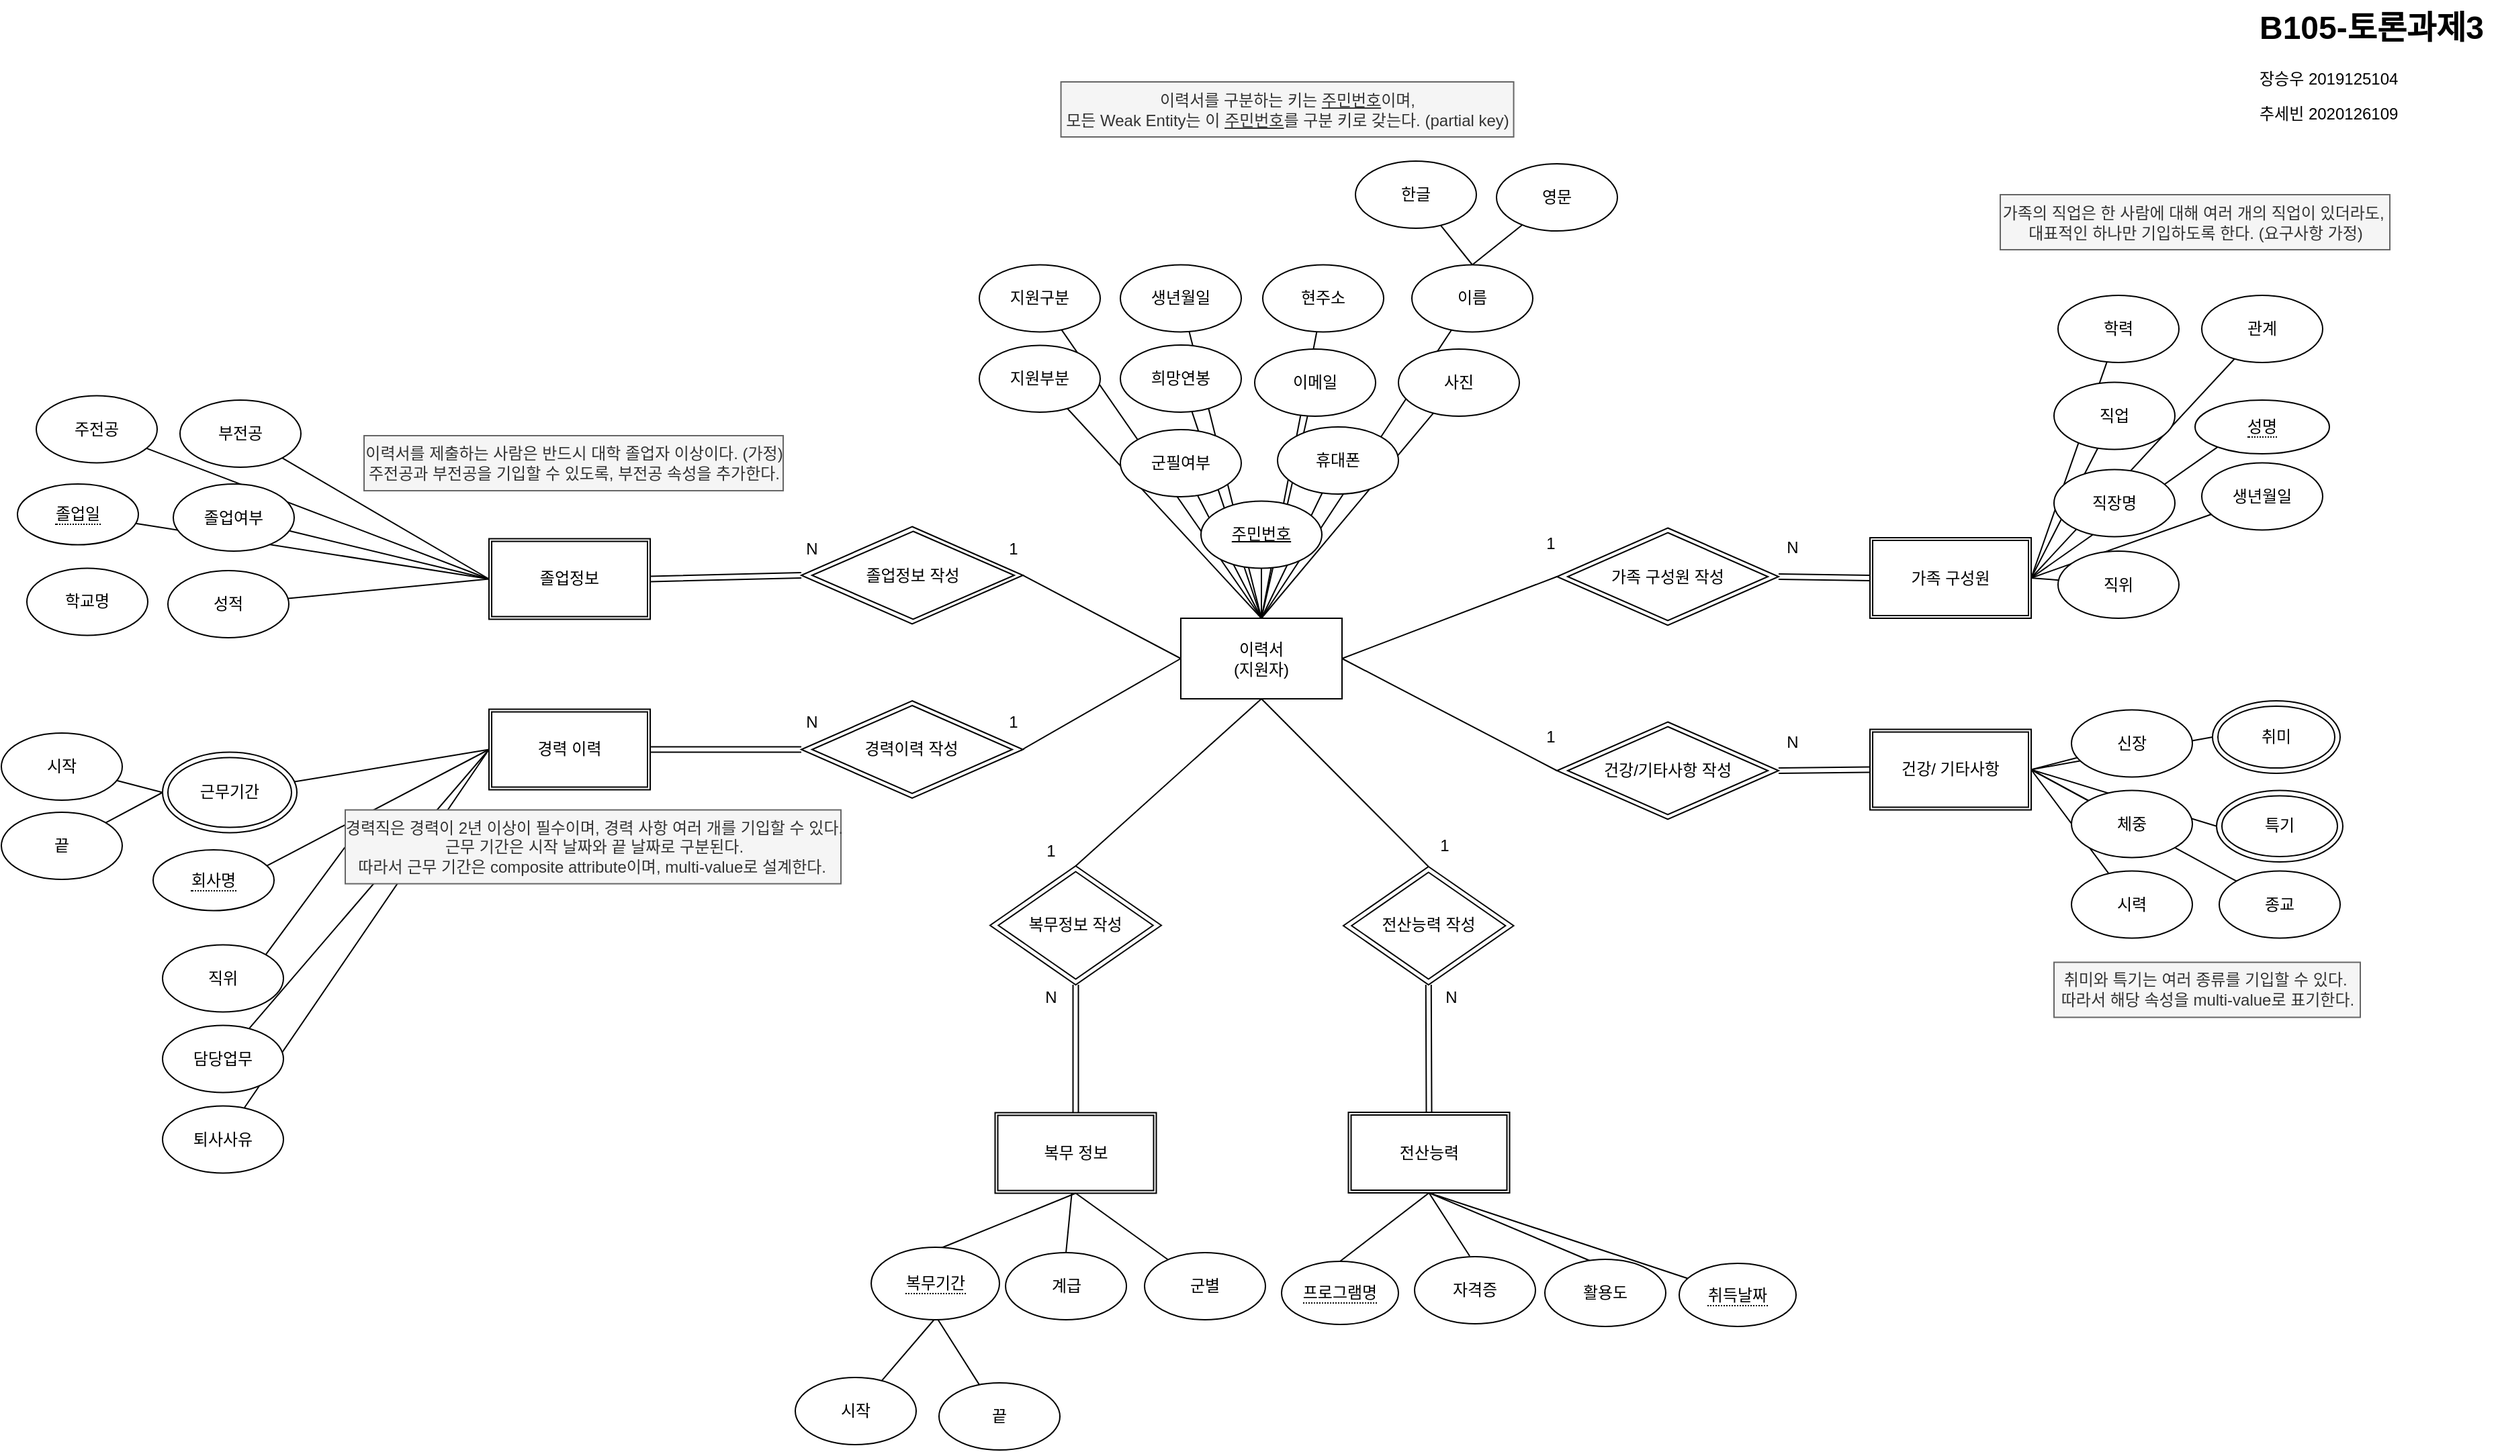 <mxfile version="24.3.0" type="github">
  <diagram name="페이지-1" id="L_vcG8KL9gikt4Iytg5y">
    <mxGraphModel dx="2149" dy="1520" grid="0" gridSize="10" guides="1" tooltips="1" connect="1" arrows="1" fold="1" page="1" pageScale="1" pageWidth="1920" pageHeight="1200" math="0" shadow="0">
      <root>
        <mxCell id="0" />
        <mxCell id="1" parent="0" />
        <mxCell id="MvHDDjJnXvS4SuCY-XFk-155" style="rounded=0;orthogonalLoop=1;jettySize=auto;html=1;entryX=0;entryY=0.5;entryDx=0;entryDy=0;endArrow=none;endFill=0;" parent="1" source="MvHDDjJnXvS4SuCY-XFk-154" target="MvHDDjJnXvS4SuCY-XFk-62" edge="1">
          <mxGeometry relative="1" as="geometry" />
        </mxCell>
        <mxCell id="MvHDDjJnXvS4SuCY-XFk-144" style="rounded=0;orthogonalLoop=1;jettySize=auto;html=1;entryX=0;entryY=0.5;entryDx=0;entryDy=0;endArrow=none;endFill=0;" parent="1" target="MvHDDjJnXvS4SuCY-XFk-96" edge="1">
          <mxGeometry relative="1" as="geometry">
            <mxPoint x="209" y="846" as="sourcePoint" />
          </mxGeometry>
        </mxCell>
        <mxCell id="MvHDDjJnXvS4SuCY-XFk-143" style="rounded=0;orthogonalLoop=1;jettySize=auto;html=1;entryX=0;entryY=0.5;entryDx=0;entryDy=0;endArrow=none;endFill=0;" parent="1" source="MvHDDjJnXvS4SuCY-XFk-8" target="MvHDDjJnXvS4SuCY-XFk-96" edge="1">
          <mxGeometry relative="1" as="geometry" />
        </mxCell>
        <mxCell id="MvHDDjJnXvS4SuCY-XFk-129" style="rounded=0;orthogonalLoop=1;jettySize=auto;html=1;entryX=1;entryY=0.5;entryDx=0;entryDy=0;endArrow=none;endFill=0;" parent="1" source="MvHDDjJnXvS4SuCY-XFk-28" target="MvHDDjJnXvS4SuCY-XFk-95" edge="1">
          <mxGeometry relative="1" as="geometry" />
        </mxCell>
        <mxCell id="MvHDDjJnXvS4SuCY-XFk-128" style="rounded=0;orthogonalLoop=1;jettySize=auto;html=1;entryX=1;entryY=0.5;entryDx=0;entryDy=0;endArrow=none;endFill=0;" parent="1" source="MvHDDjJnXvS4SuCY-XFk-25" target="MvHDDjJnXvS4SuCY-XFk-95" edge="1">
          <mxGeometry relative="1" as="geometry" />
        </mxCell>
        <mxCell id="MvHDDjJnXvS4SuCY-XFk-127" style="rounded=0;orthogonalLoop=1;jettySize=auto;html=1;entryX=1;entryY=0.5;entryDx=0;entryDy=0;endArrow=none;endFill=0;exitX=0;exitY=0.5;exitDx=0;exitDy=0;" parent="1" source="MvHDDjJnXvS4SuCY-XFk-164" target="MvHDDjJnXvS4SuCY-XFk-95" edge="1">
          <mxGeometry relative="1" as="geometry">
            <mxPoint x="1682.064" y="625.683" as="sourcePoint" />
          </mxGeometry>
        </mxCell>
        <mxCell id="MvHDDjJnXvS4SuCY-XFk-125" style="rounded=0;orthogonalLoop=1;jettySize=auto;html=1;entryX=1;entryY=0.5;entryDx=0;entryDy=0;endArrow=none;endFill=0;exitX=0;exitY=0.5;exitDx=0;exitDy=0;" parent="1" source="MvHDDjJnXvS4SuCY-XFk-163" target="MvHDDjJnXvS4SuCY-XFk-95" edge="1">
          <mxGeometry relative="1" as="geometry">
            <mxPoint x="1680.155" y="575.629" as="sourcePoint" />
          </mxGeometry>
        </mxCell>
        <mxCell id="MvHDDjJnXvS4SuCY-XFk-114" style="rounded=0;orthogonalLoop=1;jettySize=auto;html=1;endArrow=none;endFill=0;entryX=0.5;entryY=0;entryDx=0;entryDy=0;" parent="1" source="MvHDDjJnXvS4SuCY-XFk-112" target="MvHDDjJnXvS4SuCY-XFk-36" edge="1">
          <mxGeometry relative="1" as="geometry" />
        </mxCell>
        <mxCell id="MvHDDjJnXvS4SuCY-XFk-111" style="rounded=0;orthogonalLoop=1;jettySize=auto;html=1;endArrow=none;endFill=0;entryX=0.5;entryY=0;entryDx=0;entryDy=0;" parent="1" source="MvHDDjJnXvS4SuCY-XFk-49" target="MvHDDjJnXvS4SuCY-XFk-36" edge="1">
          <mxGeometry relative="1" as="geometry" />
        </mxCell>
        <mxCell id="MvHDDjJnXvS4SuCY-XFk-107" style="rounded=0;orthogonalLoop=1;jettySize=auto;html=1;endArrow=none;endFill=0;entryX=0.5;entryY=0;entryDx=0;entryDy=0;" parent="1" source="MvHDDjJnXvS4SuCY-XFk-48" target="MvHDDjJnXvS4SuCY-XFk-36" edge="1">
          <mxGeometry relative="1" as="geometry" />
        </mxCell>
        <mxCell id="MvHDDjJnXvS4SuCY-XFk-105" style="rounded=0;orthogonalLoop=1;jettySize=auto;html=1;endArrow=none;endFill=0;entryX=0.5;entryY=0;entryDx=0;entryDy=0;" parent="1" source="MvHDDjJnXvS4SuCY-XFk-51" target="MvHDDjJnXvS4SuCY-XFk-36" edge="1">
          <mxGeometry relative="1" as="geometry" />
        </mxCell>
        <mxCell id="MvHDDjJnXvS4SuCY-XFk-106" style="rounded=0;orthogonalLoop=1;jettySize=auto;html=1;endArrow=none;endFill=0;entryX=0.5;entryY=0;entryDx=0;entryDy=0;" parent="1" source="MvHDDjJnXvS4SuCY-XFk-50" target="MvHDDjJnXvS4SuCY-XFk-36" edge="1">
          <mxGeometry relative="1" as="geometry" />
        </mxCell>
        <mxCell id="MvHDDjJnXvS4SuCY-XFk-153" style="rounded=0;orthogonalLoop=1;jettySize=auto;html=1;endArrow=none;endFill=0;entryX=0;entryY=0.5;entryDx=0;entryDy=0;" parent="1" source="MVM_0A_3zeXtJ8cy_gll-24" target="MvHDDjJnXvS4SuCY-XFk-62" edge="1">
          <mxGeometry relative="1" as="geometry" />
        </mxCell>
        <mxCell id="MvHDDjJnXvS4SuCY-XFk-2" value="학교명" style="ellipse;whiteSpace=wrap;html=1;" parent="1" vertex="1">
          <mxGeometry x="47" y="444.25" width="90" height="50" as="geometry" />
        </mxCell>
        <mxCell id="MvHDDjJnXvS4SuCY-XFk-151" style="rounded=0;orthogonalLoop=1;jettySize=auto;html=1;entryX=0;entryY=0.5;entryDx=0;entryDy=0;endArrow=none;endFill=0;" parent="1" source="MvHDDjJnXvS4SuCY-XFk-3" target="MvHDDjJnXvS4SuCY-XFk-62" edge="1">
          <mxGeometry relative="1" as="geometry" />
        </mxCell>
        <mxCell id="MvHDDjJnXvS4SuCY-XFk-3" value="부전공" style="ellipse;whiteSpace=wrap;html=1;" parent="1" vertex="1">
          <mxGeometry x="161" y="319" width="90" height="50" as="geometry" />
        </mxCell>
        <mxCell id="MvHDDjJnXvS4SuCY-XFk-150" style="rounded=0;orthogonalLoop=1;jettySize=auto;html=1;entryX=0;entryY=0.5;entryDx=0;entryDy=0;endArrow=none;endFill=0;" parent="1" source="MvHDDjJnXvS4SuCY-XFk-4" target="MvHDDjJnXvS4SuCY-XFk-62" edge="1">
          <mxGeometry relative="1" as="geometry" />
        </mxCell>
        <mxCell id="MvHDDjJnXvS4SuCY-XFk-4" value="졸업여부" style="ellipse;whiteSpace=wrap;html=1;" parent="1" vertex="1">
          <mxGeometry x="156" y="381.5" width="90" height="50" as="geometry" />
        </mxCell>
        <mxCell id="MvHDDjJnXvS4SuCY-XFk-149" style="rounded=0;orthogonalLoop=1;jettySize=auto;html=1;entryX=0;entryY=0.5;entryDx=0;entryDy=0;endArrow=none;endFill=0;" parent="1" source="MvHDDjJnXvS4SuCY-XFk-5" target="MvHDDjJnXvS4SuCY-XFk-62" edge="1">
          <mxGeometry relative="1" as="geometry" />
        </mxCell>
        <mxCell id="MvHDDjJnXvS4SuCY-XFk-5" value="성적" style="ellipse;whiteSpace=wrap;html=1;" parent="1" vertex="1">
          <mxGeometry x="152" y="446" width="90" height="50" as="geometry" />
        </mxCell>
        <mxCell id="MvHDDjJnXvS4SuCY-XFk-140" style="rounded=0;orthogonalLoop=1;jettySize=auto;html=1;entryX=0;entryY=0.5;entryDx=0;entryDy=0;endArrow=none;endFill=0;" parent="1" target="MvHDDjJnXvS4SuCY-XFk-96" edge="1">
          <mxGeometry relative="1" as="geometry">
            <mxPoint x="225.742" y="665.85" as="sourcePoint" />
          </mxGeometry>
        </mxCell>
        <mxCell id="MvHDDjJnXvS4SuCY-XFk-7" value="직위" style="ellipse;whiteSpace=wrap;html=1;" parent="1" vertex="1">
          <mxGeometry x="148" y="724.75" width="90" height="50" as="geometry" />
        </mxCell>
        <mxCell id="MvHDDjJnXvS4SuCY-XFk-8" value="담당업무" style="ellipse;whiteSpace=wrap;html=1;" parent="1" vertex="1">
          <mxGeometry x="148" y="784.75" width="90" height="50" as="geometry" />
        </mxCell>
        <mxCell id="MvHDDjJnXvS4SuCY-XFk-9" value="퇴사사유" style="ellipse;whiteSpace=wrap;html=1;" parent="1" vertex="1">
          <mxGeometry x="148" y="844.75" width="90" height="50" as="geometry" />
        </mxCell>
        <mxCell id="MvHDDjJnXvS4SuCY-XFk-145" style="rounded=0;orthogonalLoop=1;jettySize=auto;html=1;entryX=0;entryY=0.5;entryDx=0;entryDy=0;endArrow=none;endFill=0;" parent="1" source="MvHDDjJnXvS4SuCY-XFk-10" target="MvHDDjJnXvS4SuCY-XFk-52" edge="1">
          <mxGeometry relative="1" as="geometry" />
        </mxCell>
        <mxCell id="MvHDDjJnXvS4SuCY-XFk-10" value="시작" style="ellipse;whiteSpace=wrap;html=1;" parent="1" vertex="1">
          <mxGeometry x="28" y="567" width="90" height="50" as="geometry" />
        </mxCell>
        <mxCell id="MvHDDjJnXvS4SuCY-XFk-146" style="rounded=0;orthogonalLoop=1;jettySize=auto;html=1;entryX=0;entryY=0.5;entryDx=0;entryDy=0;endArrow=none;endFill=0;" parent="1" source="MvHDDjJnXvS4SuCY-XFk-11" target="MvHDDjJnXvS4SuCY-XFk-52" edge="1">
          <mxGeometry relative="1" as="geometry" />
        </mxCell>
        <mxCell id="MvHDDjJnXvS4SuCY-XFk-11" value="끝" style="ellipse;whiteSpace=wrap;html=1;" parent="1" vertex="1">
          <mxGeometry x="28" y="626" width="90" height="50" as="geometry" />
        </mxCell>
        <mxCell id="MvHDDjJnXvS4SuCY-XFk-133" style="rounded=0;orthogonalLoop=1;jettySize=auto;html=1;endArrow=none;endFill=0;entryX=0.5;entryY=1;entryDx=0;entryDy=0;" parent="1" source="MvHDDjJnXvS4SuCY-XFk-12" target="MvHDDjJnXvS4SuCY-XFk-34" edge="1">
          <mxGeometry relative="1" as="geometry" />
        </mxCell>
        <mxCell id="MvHDDjJnXvS4SuCY-XFk-12" value="군별" style="ellipse;whiteSpace=wrap;html=1;" parent="1" vertex="1">
          <mxGeometry x="879" y="954" width="90" height="50" as="geometry" />
        </mxCell>
        <mxCell id="MvHDDjJnXvS4SuCY-XFk-134" style="rounded=0;orthogonalLoop=1;jettySize=auto;html=1;endArrow=none;endFill=0;entryX=0.5;entryY=1;entryDx=0;entryDy=0;" parent="1" source="MvHDDjJnXvS4SuCY-XFk-13" edge="1">
          <mxGeometry relative="1" as="geometry">
            <mxPoint x="724" y="1002" as="targetPoint" />
          </mxGeometry>
        </mxCell>
        <mxCell id="MvHDDjJnXvS4SuCY-XFk-13" value="시작" style="ellipse;whiteSpace=wrap;html=1;" parent="1" vertex="1">
          <mxGeometry x="619" y="1047" width="90" height="50" as="geometry" />
        </mxCell>
        <mxCell id="MvHDDjJnXvS4SuCY-XFk-14" value="끝" style="ellipse;whiteSpace=wrap;html=1;" parent="1" vertex="1">
          <mxGeometry x="726" y="1051" width="90" height="50" as="geometry" />
        </mxCell>
        <mxCell id="MvHDDjJnXvS4SuCY-XFk-131" style="rounded=0;orthogonalLoop=1;jettySize=auto;html=1;endArrow=none;endFill=0;exitX=0.5;exitY=0;exitDx=0;exitDy=0;" parent="1" source="MvHDDjJnXvS4SuCY-XFk-15" target="MvHDDjJnXvS4SuCY-XFk-34" edge="1">
          <mxGeometry relative="1" as="geometry" />
        </mxCell>
        <mxCell id="MvHDDjJnXvS4SuCY-XFk-15" value="계급" style="ellipse;whiteSpace=wrap;html=1;" parent="1" vertex="1">
          <mxGeometry x="775.53" y="954" width="90" height="50" as="geometry" />
        </mxCell>
        <mxCell id="MvHDDjJnXvS4SuCY-XFk-119" style="rounded=0;orthogonalLoop=1;jettySize=auto;html=1;entryX=1;entryY=0.5;entryDx=0;entryDy=0;endArrow=none;endFill=0;" parent="1" source="MvHDDjJnXvS4SuCY-XFk-16" target="MvHDDjJnXvS4SuCY-XFk-33" edge="1">
          <mxGeometry relative="1" as="geometry" />
        </mxCell>
        <mxCell id="MvHDDjJnXvS4SuCY-XFk-16" value="관계" style="ellipse;whiteSpace=wrap;html=1;" parent="1" vertex="1">
          <mxGeometry x="1666" y="241" width="90" height="50" as="geometry" />
        </mxCell>
        <mxCell id="MvHDDjJnXvS4SuCY-XFk-120" style="rounded=0;orthogonalLoop=1;jettySize=auto;html=1;entryX=1;entryY=0.5;entryDx=0;entryDy=0;endArrow=none;endFill=0;" parent="1" target="MvHDDjJnXvS4SuCY-XFk-33" edge="1">
          <mxGeometry relative="1" as="geometry">
            <mxPoint x="1683.002" y="350.322" as="sourcePoint" />
          </mxGeometry>
        </mxCell>
        <mxCell id="MvHDDjJnXvS4SuCY-XFk-121" style="rounded=0;orthogonalLoop=1;jettySize=auto;html=1;entryX=1;entryY=0.5;entryDx=0;entryDy=0;endArrow=none;endFill=0;" parent="1" source="MvHDDjJnXvS4SuCY-XFk-18" target="MvHDDjJnXvS4SuCY-XFk-33" edge="1">
          <mxGeometry relative="1" as="geometry" />
        </mxCell>
        <mxCell id="MvHDDjJnXvS4SuCY-XFk-18" value="생년월일" style="ellipse;whiteSpace=wrap;html=1;" parent="1" vertex="1">
          <mxGeometry x="1666" y="365.75" width="90" height="50" as="geometry" />
        </mxCell>
        <mxCell id="MvHDDjJnXvS4SuCY-XFk-117" style="rounded=0;orthogonalLoop=1;jettySize=auto;html=1;endArrow=none;endFill=0;entryX=1;entryY=0.5;entryDx=0;entryDy=0;" parent="1" source="MvHDDjJnXvS4SuCY-XFk-19" target="MvHDDjJnXvS4SuCY-XFk-33" edge="1">
          <mxGeometry relative="1" as="geometry" />
        </mxCell>
        <mxCell id="MvHDDjJnXvS4SuCY-XFk-19" value="학력" style="ellipse;whiteSpace=wrap;html=1;" parent="1" vertex="1">
          <mxGeometry x="1559" y="241" width="90" height="50" as="geometry" />
        </mxCell>
        <mxCell id="MvHDDjJnXvS4SuCY-XFk-118" style="rounded=0;orthogonalLoop=1;jettySize=auto;html=1;endArrow=none;endFill=0;entryX=1;entryY=0.5;entryDx=0;entryDy=0;" parent="1" source="MvHDDjJnXvS4SuCY-XFk-20" target="MvHDDjJnXvS4SuCY-XFk-33" edge="1">
          <mxGeometry relative="1" as="geometry" />
        </mxCell>
        <mxCell id="MvHDDjJnXvS4SuCY-XFk-20" value="직업" style="ellipse;whiteSpace=wrap;html=1;" parent="1" vertex="1">
          <mxGeometry x="1556" y="305.75" width="90" height="50" as="geometry" />
        </mxCell>
        <mxCell id="MvHDDjJnXvS4SuCY-XFk-21" value="직장명" style="ellipse;whiteSpace=wrap;html=1;" parent="1" vertex="1">
          <mxGeometry x="1556" y="370.75" width="90" height="50" as="geometry" />
        </mxCell>
        <mxCell id="MvHDDjJnXvS4SuCY-XFk-122" style="rounded=0;orthogonalLoop=1;jettySize=auto;html=1;entryX=1;entryY=0.5;entryDx=0;entryDy=0;endArrow=none;endFill=0;" parent="1" source="MvHDDjJnXvS4SuCY-XFk-22" target="MvHDDjJnXvS4SuCY-XFk-33" edge="1">
          <mxGeometry relative="1" as="geometry" />
        </mxCell>
        <mxCell id="MvHDDjJnXvS4SuCY-XFk-22" value="직위" style="ellipse;whiteSpace=wrap;html=1;" parent="1" vertex="1">
          <mxGeometry x="1559" y="431.5" width="90" height="50" as="geometry" />
        </mxCell>
        <mxCell id="MvHDDjJnXvS4SuCY-XFk-123" style="rounded=0;orthogonalLoop=1;jettySize=auto;html=1;endArrow=none;endFill=0;entryX=1;entryY=0.5;entryDx=0;entryDy=0;" parent="1" source="MvHDDjJnXvS4SuCY-XFk-23" target="MvHDDjJnXvS4SuCY-XFk-95" edge="1">
          <mxGeometry relative="1" as="geometry" />
        </mxCell>
        <mxCell id="MvHDDjJnXvS4SuCY-XFk-23" value="신장" style="ellipse;whiteSpace=wrap;html=1;" parent="1" vertex="1">
          <mxGeometry x="1569" y="549.75" width="90" height="50" as="geometry" />
        </mxCell>
        <mxCell id="MvHDDjJnXvS4SuCY-XFk-24" value="체중" style="ellipse;whiteSpace=wrap;html=1;" parent="1" vertex="1">
          <mxGeometry x="1569" y="609.75" width="90" height="50" as="geometry" />
        </mxCell>
        <mxCell id="MvHDDjJnXvS4SuCY-XFk-25" value="시력" style="ellipse;whiteSpace=wrap;html=1;" parent="1" vertex="1">
          <mxGeometry x="1569" y="669.75" width="90" height="50" as="geometry" />
        </mxCell>
        <mxCell id="MvHDDjJnXvS4SuCY-XFk-28" value="종교" style="ellipse;whiteSpace=wrap;html=1;" parent="1" vertex="1">
          <mxGeometry x="1679" y="669.75" width="90" height="50" as="geometry" />
        </mxCell>
        <mxCell id="MvHDDjJnXvS4SuCY-XFk-159" style="rounded=0;orthogonalLoop=1;jettySize=auto;html=1;entryX=0.5;entryY=1;entryDx=0;entryDy=0;endArrow=none;endFill=0;exitX=0.5;exitY=0;exitDx=0;exitDy=0;" parent="1" source="MVM_0A_3zeXtJ8cy_gll-15" target="MvHDDjJnXvS4SuCY-XFk-32" edge="1">
          <mxGeometry relative="1" as="geometry">
            <mxPoint x="1027" y="956.5" as="sourcePoint" />
          </mxGeometry>
        </mxCell>
        <mxCell id="MvHDDjJnXvS4SuCY-XFk-161" style="rounded=0;orthogonalLoop=1;jettySize=auto;html=1;entryX=0.5;entryY=1;entryDx=0;entryDy=0;endArrow=none;endFill=0;exitX=0.5;exitY=0;exitDx=0;exitDy=0;" parent="1" target="MvHDDjJnXvS4SuCY-XFk-32" edge="1">
          <mxGeometry relative="1" as="geometry">
            <mxPoint x="1210.5" y="960" as="sourcePoint" />
          </mxGeometry>
        </mxCell>
        <mxCell id="MvHDDjJnXvS4SuCY-XFk-160" style="rounded=0;orthogonalLoop=1;jettySize=auto;html=1;entryX=0.5;entryY=1;entryDx=0;entryDy=0;endArrow=none;endFill=0;exitX=0.5;exitY=0;exitDx=0;exitDy=0;" parent="1" target="MvHDDjJnXvS4SuCY-XFk-32" edge="1">
          <mxGeometry relative="1" as="geometry">
            <mxPoint x="1121" y="956.5" as="sourcePoint" />
          </mxGeometry>
        </mxCell>
        <mxCell id="MvHDDjJnXvS4SuCY-XFk-32" value="전산능력" style="shape=ext;double=1;rounded=0;whiteSpace=wrap;html=1;" parent="1" vertex="1">
          <mxGeometry x="1030.75" y="849.5" width="120" height="60" as="geometry" />
        </mxCell>
        <mxCell id="MvHDDjJnXvS4SuCY-XFk-33" value="가족 구성원" style="shape=ext;double=1;rounded=0;whiteSpace=wrap;html=1;" parent="1" vertex="1">
          <mxGeometry x="1419" y="421.5" width="120" height="60" as="geometry" />
        </mxCell>
        <mxCell id="MvHDDjJnXvS4SuCY-XFk-34" value="복무 정보" style="shape=ext;double=1;rounded=0;whiteSpace=wrap;html=1;" parent="1" vertex="1">
          <mxGeometry x="767.75" y="849.75" width="120" height="60" as="geometry" />
        </mxCell>
        <mxCell id="MvHDDjJnXvS4SuCY-XFk-103" style="rounded=0;orthogonalLoop=1;jettySize=auto;html=1;endArrow=none;endFill=0;entryX=0.5;entryY=0;entryDx=0;entryDy=0;" parent="1" source="MvHDDjJnXvS4SuCY-XFk-35" target="MvHDDjJnXvS4SuCY-XFk-36" edge="1">
          <mxGeometry relative="1" as="geometry" />
        </mxCell>
        <mxCell id="MvHDDjJnXvS4SuCY-XFk-35" value="군필여부" style="ellipse;whiteSpace=wrap;html=1;" parent="1" vertex="1">
          <mxGeometry x="861" y="341" width="90" height="50" as="geometry" />
        </mxCell>
        <mxCell id="MvHDDjJnXvS4SuCY-XFk-36" value="이력서&lt;div&gt;(지원자)&lt;/div&gt;" style="rounded=0;whiteSpace=wrap;html=1;" parent="1" vertex="1">
          <mxGeometry x="906" y="481.5" width="120" height="60" as="geometry" />
        </mxCell>
        <mxCell id="MvHDDjJnXvS4SuCY-XFk-37" value="" style="endArrow=none;html=1;rounded=0;entryX=0;entryY=0.5;entryDx=0;entryDy=0;exitX=1;exitY=0.5;exitDx=0;exitDy=0;shape=link;" parent="1" source="MvHDDjJnXvS4SuCY-XFk-77" target="MvHDDjJnXvS4SuCY-XFk-33" edge="1">
          <mxGeometry width="50" height="50" relative="1" as="geometry">
            <mxPoint x="1442.988" y="397.146" as="sourcePoint" />
            <mxPoint x="626.0" y="263.25" as="targetPoint" />
          </mxGeometry>
        </mxCell>
        <mxCell id="MvHDDjJnXvS4SuCY-XFk-38" value="" style="endArrow=none;html=1;rounded=0;entryX=0.5;entryY=1;entryDx=0;entryDy=0;exitX=0.5;exitY=0;exitDx=0;exitDy=0;" parent="1" source="MvHDDjJnXvS4SuCY-XFk-80" target="MvHDDjJnXvS4SuCY-XFk-36" edge="1">
          <mxGeometry width="50" height="50" relative="1" as="geometry">
            <mxPoint x="1052.75" y="698.5" as="sourcePoint" />
            <mxPoint x="989" y="636" as="targetPoint" />
          </mxGeometry>
        </mxCell>
        <mxCell id="MvHDDjJnXvS4SuCY-XFk-39" value="" style="endArrow=none;html=1;rounded=0;entryX=0.5;entryY=0;entryDx=0;entryDy=0;exitX=0.5;exitY=1;exitDx=0;exitDy=0;shape=link;" parent="1" source="MvHDDjJnXvS4SuCY-XFk-80" target="MvHDDjJnXvS4SuCY-XFk-32" edge="1">
          <mxGeometry width="50" height="50" relative="1" as="geometry">
            <mxPoint x="1050.75" y="798.25" as="sourcePoint" />
            <mxPoint x="973" y="290.75" as="targetPoint" />
          </mxGeometry>
        </mxCell>
        <mxCell id="MvHDDjJnXvS4SuCY-XFk-40" value="" style="endArrow=none;html=1;rounded=0;entryX=0.5;entryY=1;entryDx=0;entryDy=0;exitX=0.5;exitY=0;exitDx=0;exitDy=0;" parent="1" source="MvHDDjJnXvS4SuCY-XFk-74" target="MvHDDjJnXvS4SuCY-XFk-36" edge="1">
          <mxGeometry width="50" height="50" relative="1" as="geometry">
            <mxPoint x="964.698" y="829.256" as="sourcePoint" />
            <mxPoint x="964" y="636" as="targetPoint" />
          </mxGeometry>
        </mxCell>
        <mxCell id="MvHDDjJnXvS4SuCY-XFk-41" value="" style="endArrow=none;html=1;rounded=0;entryX=0.5;entryY=0;entryDx=0;entryDy=0;exitX=0.5;exitY=1;exitDx=0;exitDy=0;shape=link;" parent="1" source="MvHDDjJnXvS4SuCY-XFk-74" target="MvHDDjJnXvS4SuCY-XFk-34" edge="1">
          <mxGeometry width="50" height="50" relative="1" as="geometry">
            <mxPoint x="834.012" y="833.854" as="sourcePoint" />
            <mxPoint x="974" y="399.25" as="targetPoint" />
          </mxGeometry>
        </mxCell>
        <mxCell id="MvHDDjJnXvS4SuCY-XFk-42" value="" style="endArrow=none;html=1;rounded=0;entryX=0;entryY=0.5;entryDx=0;entryDy=0;exitX=1;exitY=0.5;exitDx=0;exitDy=0;shape=link;" parent="1" source="MvHDDjJnXvS4SuCY-XFk-96" target="MvHDDjJnXvS4SuCY-XFk-84" edge="1">
          <mxGeometry width="50" height="50" relative="1" as="geometry">
            <mxPoint x="511" y="579.75" as="sourcePoint" />
            <mxPoint x="633.5" y="579.75" as="targetPoint" />
          </mxGeometry>
        </mxCell>
        <mxCell id="MvHDDjJnXvS4SuCY-XFk-109" style="rounded=0;orthogonalLoop=1;jettySize=auto;html=1;endArrow=none;endFill=0;entryX=0.5;entryY=0;entryDx=0;entryDy=0;" parent="1" source="MvHDDjJnXvS4SuCY-XFk-43" target="MvHDDjJnXvS4SuCY-XFk-36" edge="1">
          <mxGeometry relative="1" as="geometry" />
        </mxCell>
        <mxCell id="MvHDDjJnXvS4SuCY-XFk-43" value="사진" style="ellipse;whiteSpace=wrap;html=1;" parent="1" vertex="1">
          <mxGeometry x="1068" y="281" width="90" height="50" as="geometry" />
        </mxCell>
        <mxCell id="MvHDDjJnXvS4SuCY-XFk-108" style="rounded=0;orthogonalLoop=1;jettySize=auto;html=1;endArrow=none;endFill=0;entryX=0.5;entryY=0;entryDx=0;entryDy=0;" parent="1" source="MvHDDjJnXvS4SuCY-XFk-44" target="MvHDDjJnXvS4SuCY-XFk-36" edge="1">
          <mxGeometry relative="1" as="geometry" />
        </mxCell>
        <mxCell id="MvHDDjJnXvS4SuCY-XFk-44" value="현주소" style="ellipse;whiteSpace=wrap;html=1;" parent="1" vertex="1">
          <mxGeometry x="967" y="218.25" width="90" height="50" as="geometry" />
        </mxCell>
        <mxCell id="MvHDDjJnXvS4SuCY-XFk-110" style="rounded=0;orthogonalLoop=1;jettySize=auto;html=1;endArrow=none;endFill=0;entryX=0.5;entryY=0;entryDx=0;entryDy=0;" parent="1" source="MvHDDjJnXvS4SuCY-XFk-45" target="MvHDDjJnXvS4SuCY-XFk-36" edge="1">
          <mxGeometry relative="1" as="geometry" />
        </mxCell>
        <mxCell id="MvHDDjJnXvS4SuCY-XFk-45" value="이메일" style="ellipse;whiteSpace=wrap;html=1;" parent="1" vertex="1">
          <mxGeometry x="961" y="281" width="90" height="50" as="geometry" />
        </mxCell>
        <mxCell id="MvHDDjJnXvS4SuCY-XFk-115" style="rounded=0;orthogonalLoop=1;jettySize=auto;html=1;entryX=0.5;entryY=0;entryDx=0;entryDy=0;endArrow=none;endFill=0;" parent="1" source="MvHDDjJnXvS4SuCY-XFk-46" target="MvHDDjJnXvS4SuCY-XFk-112" edge="1">
          <mxGeometry relative="1" as="geometry" />
        </mxCell>
        <mxCell id="MvHDDjJnXvS4SuCY-XFk-46" value="한글" style="ellipse;whiteSpace=wrap;html=1;" parent="1" vertex="1">
          <mxGeometry x="1036" y="141" width="90" height="50" as="geometry" />
        </mxCell>
        <mxCell id="MvHDDjJnXvS4SuCY-XFk-116" style="rounded=0;orthogonalLoop=1;jettySize=auto;html=1;entryX=0.5;entryY=0;entryDx=0;entryDy=0;endArrow=none;endFill=0;" parent="1" source="MvHDDjJnXvS4SuCY-XFk-47" target="MvHDDjJnXvS4SuCY-XFk-112" edge="1">
          <mxGeometry relative="1" as="geometry" />
        </mxCell>
        <mxCell id="MvHDDjJnXvS4SuCY-XFk-47" value="영문" style="ellipse;whiteSpace=wrap;html=1;" parent="1" vertex="1">
          <mxGeometry x="1141" y="143" width="90" height="50" as="geometry" />
        </mxCell>
        <mxCell id="MvHDDjJnXvS4SuCY-XFk-48" value="생년월일" style="ellipse;whiteSpace=wrap;html=1;" parent="1" vertex="1">
          <mxGeometry x="861" y="218.25" width="90" height="50" as="geometry" />
        </mxCell>
        <mxCell id="MvHDDjJnXvS4SuCY-XFk-49" value="희망연봉" style="ellipse;whiteSpace=wrap;html=1;" parent="1" vertex="1">
          <mxGeometry x="861" y="278" width="90" height="50" as="geometry" />
        </mxCell>
        <mxCell id="MvHDDjJnXvS4SuCY-XFk-50" value="지원구분" style="ellipse;whiteSpace=wrap;html=1;" parent="1" vertex="1">
          <mxGeometry x="756" y="218.25" width="90" height="50" as="geometry" />
        </mxCell>
        <mxCell id="MvHDDjJnXvS4SuCY-XFk-51" value="지원부분" style="ellipse;whiteSpace=wrap;html=1;" parent="1" vertex="1">
          <mxGeometry x="756" y="278.25" width="90" height="49.75" as="geometry" />
        </mxCell>
        <mxCell id="MvHDDjJnXvS4SuCY-XFk-139" style="rounded=0;orthogonalLoop=1;jettySize=auto;html=1;entryX=0;entryY=0.5;entryDx=0;entryDy=0;endArrow=none;endFill=0;" parent="1" source="MvHDDjJnXvS4SuCY-XFk-52" target="MvHDDjJnXvS4SuCY-XFk-96" edge="1">
          <mxGeometry relative="1" as="geometry" />
        </mxCell>
        <mxCell id="MvHDDjJnXvS4SuCY-XFk-52" value="근무기간" style="ellipse;shape=doubleEllipse;whiteSpace=wrap;html=1;" parent="1" vertex="1">
          <mxGeometry x="148" y="581.25" width="100" height="60" as="geometry" />
        </mxCell>
        <mxCell id="MvHDDjJnXvS4SuCY-XFk-132" style="rounded=0;orthogonalLoop=1;jettySize=auto;html=1;endArrow=none;endFill=0;entryX=0.5;entryY=1;entryDx=0;entryDy=0;exitX=0.5;exitY=0;exitDx=0;exitDy=0;" parent="1" target="MvHDDjJnXvS4SuCY-XFk-34" edge="1">
          <mxGeometry relative="1" as="geometry">
            <mxPoint x="724" y="952" as="sourcePoint" />
          </mxGeometry>
        </mxCell>
        <mxCell id="MvHDDjJnXvS4SuCY-XFk-104" style="rounded=0;orthogonalLoop=1;jettySize=auto;html=1;endArrow=none;endFill=0;entryX=0.5;entryY=0;entryDx=0;entryDy=0;" parent="1" source="MvHDDjJnXvS4SuCY-XFk-58" target="MvHDDjJnXvS4SuCY-XFk-36" edge="1">
          <mxGeometry relative="1" as="geometry" />
        </mxCell>
        <mxCell id="MvHDDjJnXvS4SuCY-XFk-58" value="휴대폰" style="ellipse;whiteSpace=wrap;html=1;" parent="1" vertex="1">
          <mxGeometry x="978" y="339" width="90" height="50" as="geometry" />
        </mxCell>
        <mxCell id="MvHDDjJnXvS4SuCY-XFk-59" value="" style="endArrow=none;html=1;rounded=0;entryX=0;entryY=0.5;entryDx=0;entryDy=0;exitX=0.989;exitY=0.511;exitDx=0;exitDy=0;exitPerimeter=0;" parent="1" source="MvHDDjJnXvS4SuCY-XFk-84" target="MvHDDjJnXvS4SuCY-XFk-36" edge="1">
          <mxGeometry width="50" height="50" relative="1" as="geometry">
            <mxPoint x="778.5" y="579.75" as="sourcePoint" />
            <mxPoint x="371" y="587.5" as="targetPoint" />
          </mxGeometry>
        </mxCell>
        <mxCell id="MvHDDjJnXvS4SuCY-XFk-60" value="" style="endArrow=none;html=1;rounded=0;entryX=0;entryY=0.5;entryDx=0;entryDy=0;exitX=1;exitY=0.5;exitDx=0;exitDy=0;" parent="1" source="MvHDDjJnXvS4SuCY-XFk-36" target="MvHDDjJnXvS4SuCY-XFk-77" edge="1">
          <mxGeometry width="50" height="50" relative="1" as="geometry">
            <mxPoint x="1539" y="426.5" as="sourcePoint" />
            <mxPoint x="1283.012" y="394.354" as="targetPoint" />
          </mxGeometry>
        </mxCell>
        <mxCell id="MvHDDjJnXvS4SuCY-XFk-102" style="rounded=0;orthogonalLoop=1;jettySize=auto;html=1;endArrow=none;endFill=0;" parent="1" source="MvHDDjJnXvS4SuCY-XFk-61" target="MvHDDjJnXvS4SuCY-XFk-36" edge="1">
          <mxGeometry relative="1" as="geometry" />
        </mxCell>
        <mxCell id="MvHDDjJnXvS4SuCY-XFk-61" value="&lt;u&gt;주민번호&lt;/u&gt;" style="ellipse;whiteSpace=wrap;html=1;" parent="1" vertex="1">
          <mxGeometry x="921" y="394.25" width="90" height="50" as="geometry" />
        </mxCell>
        <mxCell id="MvHDDjJnXvS4SuCY-XFk-62" value="졸업정보" style="shape=ext;double=1;rounded=0;whiteSpace=wrap;html=1;" parent="1" vertex="1">
          <mxGeometry x="391" y="422.25" width="120" height="60" as="geometry" />
        </mxCell>
        <mxCell id="MvHDDjJnXvS4SuCY-XFk-63" value="졸업" style="rhombus;whiteSpace=wrap;html=1;rotation=0;" parent="1" vertex="1">
          <mxGeometry x="623.5" y="413.25" width="165" height="72.5" as="geometry" />
        </mxCell>
        <mxCell id="MvHDDjJnXvS4SuCY-XFk-64" value="N" style="text;html=1;align=center;verticalAlign=middle;resizable=0;points=[];autosize=1;strokeColor=none;fillColor=none;" parent="1" vertex="1">
          <mxGeometry x="616" y="414.5" width="30" height="30" as="geometry" />
        </mxCell>
        <mxCell id="MvHDDjJnXvS4SuCY-XFk-65" value="1" style="text;html=1;align=center;verticalAlign=middle;resizable=0;points=[];autosize=1;strokeColor=none;fillColor=none;" parent="1" vertex="1">
          <mxGeometry x="766" y="414.5" width="30" height="30" as="geometry" />
        </mxCell>
        <mxCell id="MvHDDjJnXvS4SuCY-XFk-66" value="" style="endArrow=none;html=1;rounded=0;entryX=0;entryY=0.5;entryDx=0;entryDy=0;exitX=1;exitY=0.5;exitDx=0;exitDy=0;shape=link;" parent="1" source="MvHDDjJnXvS4SuCY-XFk-62" target="MvHDDjJnXvS4SuCY-XFk-63" edge="1">
          <mxGeometry width="50" height="50" relative="1" as="geometry">
            <mxPoint x="516" y="419" as="sourcePoint" />
            <mxPoint x="966" y="494" as="targetPoint" />
          </mxGeometry>
        </mxCell>
        <mxCell id="MvHDDjJnXvS4SuCY-XFk-67" value="" style="endArrow=none;html=1;rounded=0;entryX=1;entryY=0.5;entryDx=0;entryDy=0;exitX=0;exitY=0.5;exitDx=0;exitDy=0;" parent="1" source="MvHDDjJnXvS4SuCY-XFk-36" target="MvHDDjJnXvS4SuCY-XFk-63" edge="1">
          <mxGeometry width="50" height="50" relative="1" as="geometry">
            <mxPoint x="371" y="409" as="sourcePoint" />
            <mxPoint x="966" y="494" as="targetPoint" />
          </mxGeometry>
        </mxCell>
        <mxCell id="MvHDDjJnXvS4SuCY-XFk-68" value="1" style="text;html=1;align=center;verticalAlign=middle;resizable=0;points=[];autosize=1;strokeColor=none;fillColor=none;" parent="1" vertex="1">
          <mxGeometry x="1166" y="410.5" width="30" height="30" as="geometry" />
        </mxCell>
        <mxCell id="MvHDDjJnXvS4SuCY-XFk-69" value="N" style="text;html=1;align=center;verticalAlign=middle;resizable=0;points=[];autosize=1;strokeColor=none;fillColor=none;" parent="1" vertex="1">
          <mxGeometry x="1346" y="414.25" width="30" height="30" as="geometry" />
        </mxCell>
        <mxCell id="MvHDDjJnXvS4SuCY-XFk-70" value="1" style="text;html=1;align=center;verticalAlign=middle;resizable=0;points=[];autosize=1;strokeColor=none;fillColor=none;" parent="1" vertex="1">
          <mxGeometry x="1087" y="636" width="30" height="30" as="geometry" />
        </mxCell>
        <mxCell id="MvHDDjJnXvS4SuCY-XFk-71" value="N" style="text;html=1;align=center;verticalAlign=middle;resizable=0;points=[];autosize=1;strokeColor=none;fillColor=none;" parent="1" vertex="1">
          <mxGeometry x="1092" y="748.75" width="30" height="30" as="geometry" />
        </mxCell>
        <mxCell id="MvHDDjJnXvS4SuCY-XFk-72" value="졸업정보 작성" style="rhombus;whiteSpace=wrap;html=1;rotation=0;" parent="1" vertex="1">
          <mxGeometry x="631.46" y="416.75" width="150.54" height="65.5" as="geometry" />
        </mxCell>
        <mxCell id="MvHDDjJnXvS4SuCY-XFk-73" value="" style="group" parent="1" vertex="1" connectable="0">
          <mxGeometry x="764" y="666" width="127.5" height="88.5" as="geometry" />
        </mxCell>
        <mxCell id="MvHDDjJnXvS4SuCY-XFk-74" value="ㄴㅁㅇ" style="rhombus;whiteSpace=wrap;html=1;rotation=0;" parent="MvHDDjJnXvS4SuCY-XFk-73" vertex="1">
          <mxGeometry width="127.5" height="88.5" as="geometry" />
        </mxCell>
        <mxCell id="MvHDDjJnXvS4SuCY-XFk-75" value="복무정보 작성" style="rhombus;whiteSpace=wrap;html=1;rotation=0;" parent="MvHDDjJnXvS4SuCY-XFk-73" vertex="1">
          <mxGeometry x="6.159" y="4.272" width="115.19" height="79.955" as="geometry" />
        </mxCell>
        <mxCell id="MvHDDjJnXvS4SuCY-XFk-76" value="" style="group" parent="1" vertex="1" connectable="0">
          <mxGeometry x="1186" y="414.25" width="165" height="72.5" as="geometry" />
        </mxCell>
        <mxCell id="MvHDDjJnXvS4SuCY-XFk-77" value="ㄴㅇ" style="rhombus;whiteSpace=wrap;html=1;rotation=0;" parent="MvHDDjJnXvS4SuCY-XFk-76" vertex="1">
          <mxGeometry width="165" height="72.5" as="geometry" />
        </mxCell>
        <mxCell id="MvHDDjJnXvS4SuCY-XFk-78" value="가족 구성원 작성" style="rhombus;whiteSpace=wrap;html=1;rotation=0;" parent="MvHDDjJnXvS4SuCY-XFk-76" vertex="1">
          <mxGeometry x="7.97" y="3.5" width="149.07" height="65.5" as="geometry" />
        </mxCell>
        <mxCell id="MvHDDjJnXvS4SuCY-XFk-79" value="" style="group" parent="1" vertex="1" connectable="0">
          <mxGeometry x="1027" y="666.5" width="126.78" height="88" as="geometry" />
        </mxCell>
        <mxCell id="MvHDDjJnXvS4SuCY-XFk-80" value="ㄴㅁㅇ" style="rhombus;whiteSpace=wrap;html=1;rotation=0;" parent="MvHDDjJnXvS4SuCY-XFk-79" vertex="1">
          <mxGeometry width="126.78" height="88" as="geometry" />
        </mxCell>
        <mxCell id="MvHDDjJnXvS4SuCY-XFk-81" value="전산능력 작성" style="rhombus;whiteSpace=wrap;html=1;rotation=0;" parent="MvHDDjJnXvS4SuCY-XFk-79" vertex="1">
          <mxGeometry x="6.124" y="4.248" width="114.54" height="79.503" as="geometry" />
        </mxCell>
        <mxCell id="MvHDDjJnXvS4SuCY-XFk-82" value="N" style="text;html=1;align=center;verticalAlign=middle;resizable=0;points=[];autosize=1;strokeColor=none;fillColor=none;" parent="1" vertex="1">
          <mxGeometry x="794" y="748.75" width="30" height="30" as="geometry" />
        </mxCell>
        <mxCell id="MvHDDjJnXvS4SuCY-XFk-83" value="1" style="text;html=1;align=center;verticalAlign=middle;resizable=0;points=[];autosize=1;strokeColor=none;fillColor=none;" parent="1" vertex="1">
          <mxGeometry x="794" y="639.75" width="30" height="30" as="geometry" />
        </mxCell>
        <mxCell id="MvHDDjJnXvS4SuCY-XFk-84" value="졸업" style="rhombus;whiteSpace=wrap;html=1;rotation=0;" parent="1" vertex="1">
          <mxGeometry x="623.5" y="543" width="165" height="72.5" as="geometry" />
        </mxCell>
        <mxCell id="MvHDDjJnXvS4SuCY-XFk-85" value="N" style="text;html=1;align=center;verticalAlign=middle;resizable=0;points=[];autosize=1;strokeColor=none;fillColor=none;" parent="1" vertex="1">
          <mxGeometry x="616" y="544.25" width="30" height="30" as="geometry" />
        </mxCell>
        <mxCell id="MvHDDjJnXvS4SuCY-XFk-86" value="1" style="text;html=1;align=center;verticalAlign=middle;resizable=0;points=[];autosize=1;strokeColor=none;fillColor=none;" parent="1" vertex="1">
          <mxGeometry x="766" y="544.25" width="30" height="30" as="geometry" />
        </mxCell>
        <mxCell id="MvHDDjJnXvS4SuCY-XFk-87" value="경력이력 작성" style="rhombus;whiteSpace=wrap;html=1;rotation=0;" parent="1" vertex="1">
          <mxGeometry x="631.46" y="546.5" width="149.07" height="65.5" as="geometry" />
        </mxCell>
        <mxCell id="MvHDDjJnXvS4SuCY-XFk-88" value="" style="endArrow=none;html=1;rounded=0;exitX=1;exitY=0.5;exitDx=0;exitDy=0;shape=link;entryX=0;entryY=0.5;entryDx=0;entryDy=0;" parent="1" source="MvHDDjJnXvS4SuCY-XFk-92" target="MvHDDjJnXvS4SuCY-XFk-95" edge="1">
          <mxGeometry width="50" height="50" relative="1" as="geometry">
            <mxPoint x="1442.988" y="541.646" as="sourcePoint" />
            <mxPoint x="1419" y="595.75" as="targetPoint" />
          </mxGeometry>
        </mxCell>
        <mxCell id="MvHDDjJnXvS4SuCY-XFk-89" value="1" style="text;html=1;align=center;verticalAlign=middle;resizable=0;points=[];autosize=1;strokeColor=none;fillColor=none;" parent="1" vertex="1">
          <mxGeometry x="1166" y="555" width="30" height="30" as="geometry" />
        </mxCell>
        <mxCell id="MvHDDjJnXvS4SuCY-XFk-90" value="N" style="text;html=1;align=center;verticalAlign=middle;resizable=0;points=[];autosize=1;strokeColor=none;fillColor=none;" parent="1" vertex="1">
          <mxGeometry x="1346" y="558.75" width="30" height="30" as="geometry" />
        </mxCell>
        <mxCell id="MvHDDjJnXvS4SuCY-XFk-91" value="" style="group" parent="1" vertex="1" connectable="0">
          <mxGeometry x="1186" y="558.75" width="165" height="72.5" as="geometry" />
        </mxCell>
        <mxCell id="MvHDDjJnXvS4SuCY-XFk-92" value="ㄴㅇ" style="rhombus;whiteSpace=wrap;html=1;rotation=0;" parent="MvHDDjJnXvS4SuCY-XFk-91" vertex="1">
          <mxGeometry width="165" height="72.5" as="geometry" />
        </mxCell>
        <mxCell id="MvHDDjJnXvS4SuCY-XFk-93" value="건강/기타사항 작성" style="rhombus;whiteSpace=wrap;html=1;rotation=0;" parent="MvHDDjJnXvS4SuCY-XFk-91" vertex="1">
          <mxGeometry x="7.97" y="3.5" width="149.07" height="65.5" as="geometry" />
        </mxCell>
        <mxCell id="MvHDDjJnXvS4SuCY-XFk-94" value="" style="endArrow=none;html=1;rounded=0;entryX=0;entryY=0.5;entryDx=0;entryDy=0;exitX=1;exitY=0.5;exitDx=0;exitDy=0;" parent="1" source="MvHDDjJnXvS4SuCY-XFk-36" target="MvHDDjJnXvS4SuCY-XFk-92" edge="1">
          <mxGeometry width="50" height="50" relative="1" as="geometry">
            <mxPoint x="1539" y="426.5" as="sourcePoint" />
            <mxPoint x="1283.012" y="394.354" as="targetPoint" />
          </mxGeometry>
        </mxCell>
        <mxCell id="MvHDDjJnXvS4SuCY-XFk-95" value="건강/ 기타사항" style="shape=ext;double=1;rounded=0;whiteSpace=wrap;html=1;" parent="1" vertex="1">
          <mxGeometry x="1419" y="564.25" width="120" height="60" as="geometry" />
        </mxCell>
        <mxCell id="MvHDDjJnXvS4SuCY-XFk-96" value="경력 이력" style="shape=ext;double=1;rounded=0;whiteSpace=wrap;html=1;" parent="1" vertex="1">
          <mxGeometry x="391" y="549.25" width="120" height="60" as="geometry" />
        </mxCell>
        <mxCell id="MvHDDjJnXvS4SuCY-XFk-112" value="이름" style="ellipse;whiteSpace=wrap;html=1;" parent="1" vertex="1">
          <mxGeometry x="1078" y="218.25" width="90" height="50" as="geometry" />
        </mxCell>
        <mxCell id="MvHDDjJnXvS4SuCY-XFk-124" style="rounded=0;orthogonalLoop=1;jettySize=auto;html=1;entryX=1;entryY=0.5;entryDx=0;entryDy=0;endArrow=none;endFill=0;" parent="1" source="MvHDDjJnXvS4SuCY-XFk-24" target="MvHDDjJnXvS4SuCY-XFk-95" edge="1">
          <mxGeometry relative="1" as="geometry" />
        </mxCell>
        <mxCell id="MvHDDjJnXvS4SuCY-XFk-137" style="rounded=0;orthogonalLoop=1;jettySize=auto;html=1;entryX=0.5;entryY=1;entryDx=0;entryDy=0;endArrow=none;endFill=0;" parent="1" source="MvHDDjJnXvS4SuCY-XFk-14" edge="1">
          <mxGeometry relative="1" as="geometry">
            <mxPoint x="724" y="1002" as="targetPoint" />
          </mxGeometry>
        </mxCell>
        <mxCell id="MvHDDjJnXvS4SuCY-XFk-154" value="주전공" style="ellipse;whiteSpace=wrap;html=1;" parent="1" vertex="1">
          <mxGeometry x="54" y="315.75" width="90" height="50" as="geometry" />
        </mxCell>
        <mxCell id="MvHDDjJnXvS4SuCY-XFk-156" value="이력서를 제출하는 사람은 반드시 대학 졸업자 이상이다. (가정)&lt;div&gt;주전공과 부전공을 기입할 수 있도록, 부전공 속성을 추가한다.&lt;/div&gt;" style="text;html=1;align=center;verticalAlign=middle;resizable=0;points=[];autosize=1;strokeColor=#666666;fillColor=#f5f5f5;fontColor=#333333;" parent="1" vertex="1">
          <mxGeometry x="298" y="345.5" width="312" height="41" as="geometry" />
        </mxCell>
        <mxCell id="MvHDDjJnXvS4SuCY-XFk-157" value="" style="rounded=0;orthogonalLoop=1;jettySize=auto;html=1;entryX=0;entryY=0.5;entryDx=0;entryDy=0;endArrow=none;endFill=0;exitX=1;exitY=0;exitDx=0;exitDy=0;" parent="1" source="MvHDDjJnXvS4SuCY-XFk-7" target="MvHDDjJnXvS4SuCY-XFk-147" edge="1">
          <mxGeometry relative="1" as="geometry">
            <mxPoint x="232" y="687" as="sourcePoint" />
            <mxPoint x="391" y="579" as="targetPoint" />
          </mxGeometry>
        </mxCell>
        <mxCell id="MvHDDjJnXvS4SuCY-XFk-147" value="경력직은 경력이 2년 이상이 필수이며,&amp;nbsp;&lt;span style=&quot;background-color: initial;&quot;&gt;경력 사항 여러 개를 기입할 수 있다.&lt;/span&gt;&lt;div&gt;&lt;div&gt;근무 기간은 시작 날짜와 끝 날짜로 구분된다.&lt;/div&gt;&lt;div&gt;따라서 근무 기간은 composite attribute이며, multi-value로 설계한다.&amp;nbsp;&lt;/div&gt;&lt;/div&gt;" style="text;html=1;align=center;verticalAlign=middle;resizable=0;points=[];autosize=1;strokeColor=#666666;fillColor=#f5f5f5;fontColor=#333333;" parent="1" vertex="1">
          <mxGeometry x="284" y="624.25" width="369" height="55" as="geometry" />
        </mxCell>
        <mxCell id="MvHDDjJnXvS4SuCY-XFk-158" value="이력서를 구분하는 키는 &lt;u&gt;주민번호&lt;/u&gt;이며,&lt;div&gt;모든 Weak Entity는 이 &lt;u&gt;주민번호&lt;/u&gt;를 구분 키로 갖는다. (partial key)&lt;/div&gt;" style="text;html=1;align=center;verticalAlign=middle;resizable=0;points=[];autosize=1;strokeColor=#666666;fillColor=#f5f5f5;fontColor=#333333;" parent="1" vertex="1">
          <mxGeometry x="816.78" y="82" width="337" height="41" as="geometry" />
        </mxCell>
        <mxCell id="MvHDDjJnXvS4SuCY-XFk-163" value="취미" style="ellipse;shape=doubleEllipse;whiteSpace=wrap;html=1;" parent="1" vertex="1">
          <mxGeometry x="1674" y="543" width="95" height="54" as="geometry" />
        </mxCell>
        <mxCell id="MvHDDjJnXvS4SuCY-XFk-164" value="특기" style="ellipse;shape=doubleEllipse;whiteSpace=wrap;html=1;" parent="1" vertex="1">
          <mxGeometry x="1677" y="609.75" width="94" height="53.25" as="geometry" />
        </mxCell>
        <mxCell id="MvHDDjJnXvS4SuCY-XFk-165" value="가족의 직업은 한 사람에 대해 여러 개의 직업이 있더라도,&amp;nbsp;&lt;div&gt;대표적인 하나만 기입하도록 한다. (요구사항 가정)&lt;/div&gt;" style="text;html=1;align=center;verticalAlign=middle;resizable=0;points=[];autosize=1;strokeColor=#666666;fillColor=#f5f5f5;fontColor=#333333;" parent="1" vertex="1">
          <mxGeometry x="1516" y="166" width="290" height="41" as="geometry" />
        </mxCell>
        <mxCell id="MvHDDjJnXvS4SuCY-XFk-166" value="취미와 특기는 여러 종류를 기입할 수 있다.&amp;nbsp;&lt;div&gt;따라서 해당 속성을 multi-value로 표기한다.&lt;/div&gt;" style="text;html=1;align=center;verticalAlign=middle;resizable=0;points=[];autosize=1;strokeColor=#666666;fillColor=#f5f5f5;fontColor=#333333;" parent="1" vertex="1">
          <mxGeometry x="1556" y="737.75" width="228" height="41" as="geometry" />
        </mxCell>
        <mxCell id="MvHDDjJnXvS4SuCY-XFk-172" value="&lt;h1 style=&quot;margin-top: 0px;&quot;&gt;B105-토론과제3&lt;/h1&gt;&lt;p&gt;장승우 2019125104&lt;/p&gt;&lt;p&gt;추세빈 2020126109&lt;/p&gt;" style="text;html=1;whiteSpace=wrap;overflow=hidden;rounded=0;" parent="1" vertex="1">
          <mxGeometry x="1707" y="21" width="180" height="120" as="geometry" />
        </mxCell>
        <mxCell id="MVM_0A_3zeXtJ8cy_gll-2" value="활용도" style="ellipse;whiteSpace=wrap;html=1;" vertex="1" parent="1">
          <mxGeometry x="1177" y="959" width="90" height="50" as="geometry" />
        </mxCell>
        <mxCell id="MVM_0A_3zeXtJ8cy_gll-3" value="자격증" style="ellipse;whiteSpace=wrap;html=1;" vertex="1" parent="1">
          <mxGeometry x="1080" y="957" width="90" height="50" as="geometry" />
        </mxCell>
        <mxCell id="MVM_0A_3zeXtJ8cy_gll-12" value="&lt;span style=&quot;border-bottom: 1px dotted&quot;&gt;복무기간&lt;/span&gt;" style="ellipse;whiteSpace=wrap;html=1;align=center;" vertex="1" parent="1">
          <mxGeometry x="675.53" y="950" width="95.47" height="54" as="geometry" />
        </mxCell>
        <mxCell id="MVM_0A_3zeXtJ8cy_gll-15" value="&lt;span style=&quot;border-bottom: 1px dotted&quot;&gt;프로그램명&lt;/span&gt;" style="ellipse;whiteSpace=wrap;html=1;align=center;" vertex="1" parent="1">
          <mxGeometry x="981" y="960.5" width="87" height="47" as="geometry" />
        </mxCell>
        <mxCell id="MVM_0A_3zeXtJ8cy_gll-22" value="&lt;span style=&quot;border-bottom: 1px dotted&quot;&gt;성명&lt;/span&gt;" style="ellipse;whiteSpace=wrap;html=1;align=center;" vertex="1" parent="1">
          <mxGeometry x="1661" y="319" width="100" height="40" as="geometry" />
        </mxCell>
        <mxCell id="MVM_0A_3zeXtJ8cy_gll-24" value="&lt;span style=&quot;border-bottom: 1px dotted&quot;&gt;졸업일&lt;/span&gt;" style="ellipse;whiteSpace=wrap;html=1;align=center;" vertex="1" parent="1">
          <mxGeometry x="40" y="381.5" width="90" height="45.25" as="geometry" />
        </mxCell>
        <mxCell id="MVM_0A_3zeXtJ8cy_gll-28" value="&lt;span style=&quot;border-bottom: 1px dotted&quot;&gt;회사명&lt;/span&gt;" style="ellipse;whiteSpace=wrap;html=1;align=center;" vertex="1" parent="1">
          <mxGeometry x="141" y="654" width="90" height="45.25" as="geometry" />
        </mxCell>
        <mxCell id="MVM_0A_3zeXtJ8cy_gll-33" style="rounded=0;orthogonalLoop=1;jettySize=auto;html=1;endArrow=none;endFill=0;entryX=0.5;entryY=1;entryDx=0;entryDy=0;" edge="1" parent="1" source="MVM_0A_3zeXtJ8cy_gll-32" target="MvHDDjJnXvS4SuCY-XFk-32">
          <mxGeometry relative="1" as="geometry" />
        </mxCell>
        <mxCell id="MVM_0A_3zeXtJ8cy_gll-32" value="&lt;span style=&quot;border-bottom: 1px dotted&quot;&gt;취득날짜&lt;/span&gt;" style="ellipse;whiteSpace=wrap;html=1;align=center;" vertex="1" parent="1">
          <mxGeometry x="1277" y="962" width="87" height="47" as="geometry" />
        </mxCell>
      </root>
    </mxGraphModel>
  </diagram>
</mxfile>
